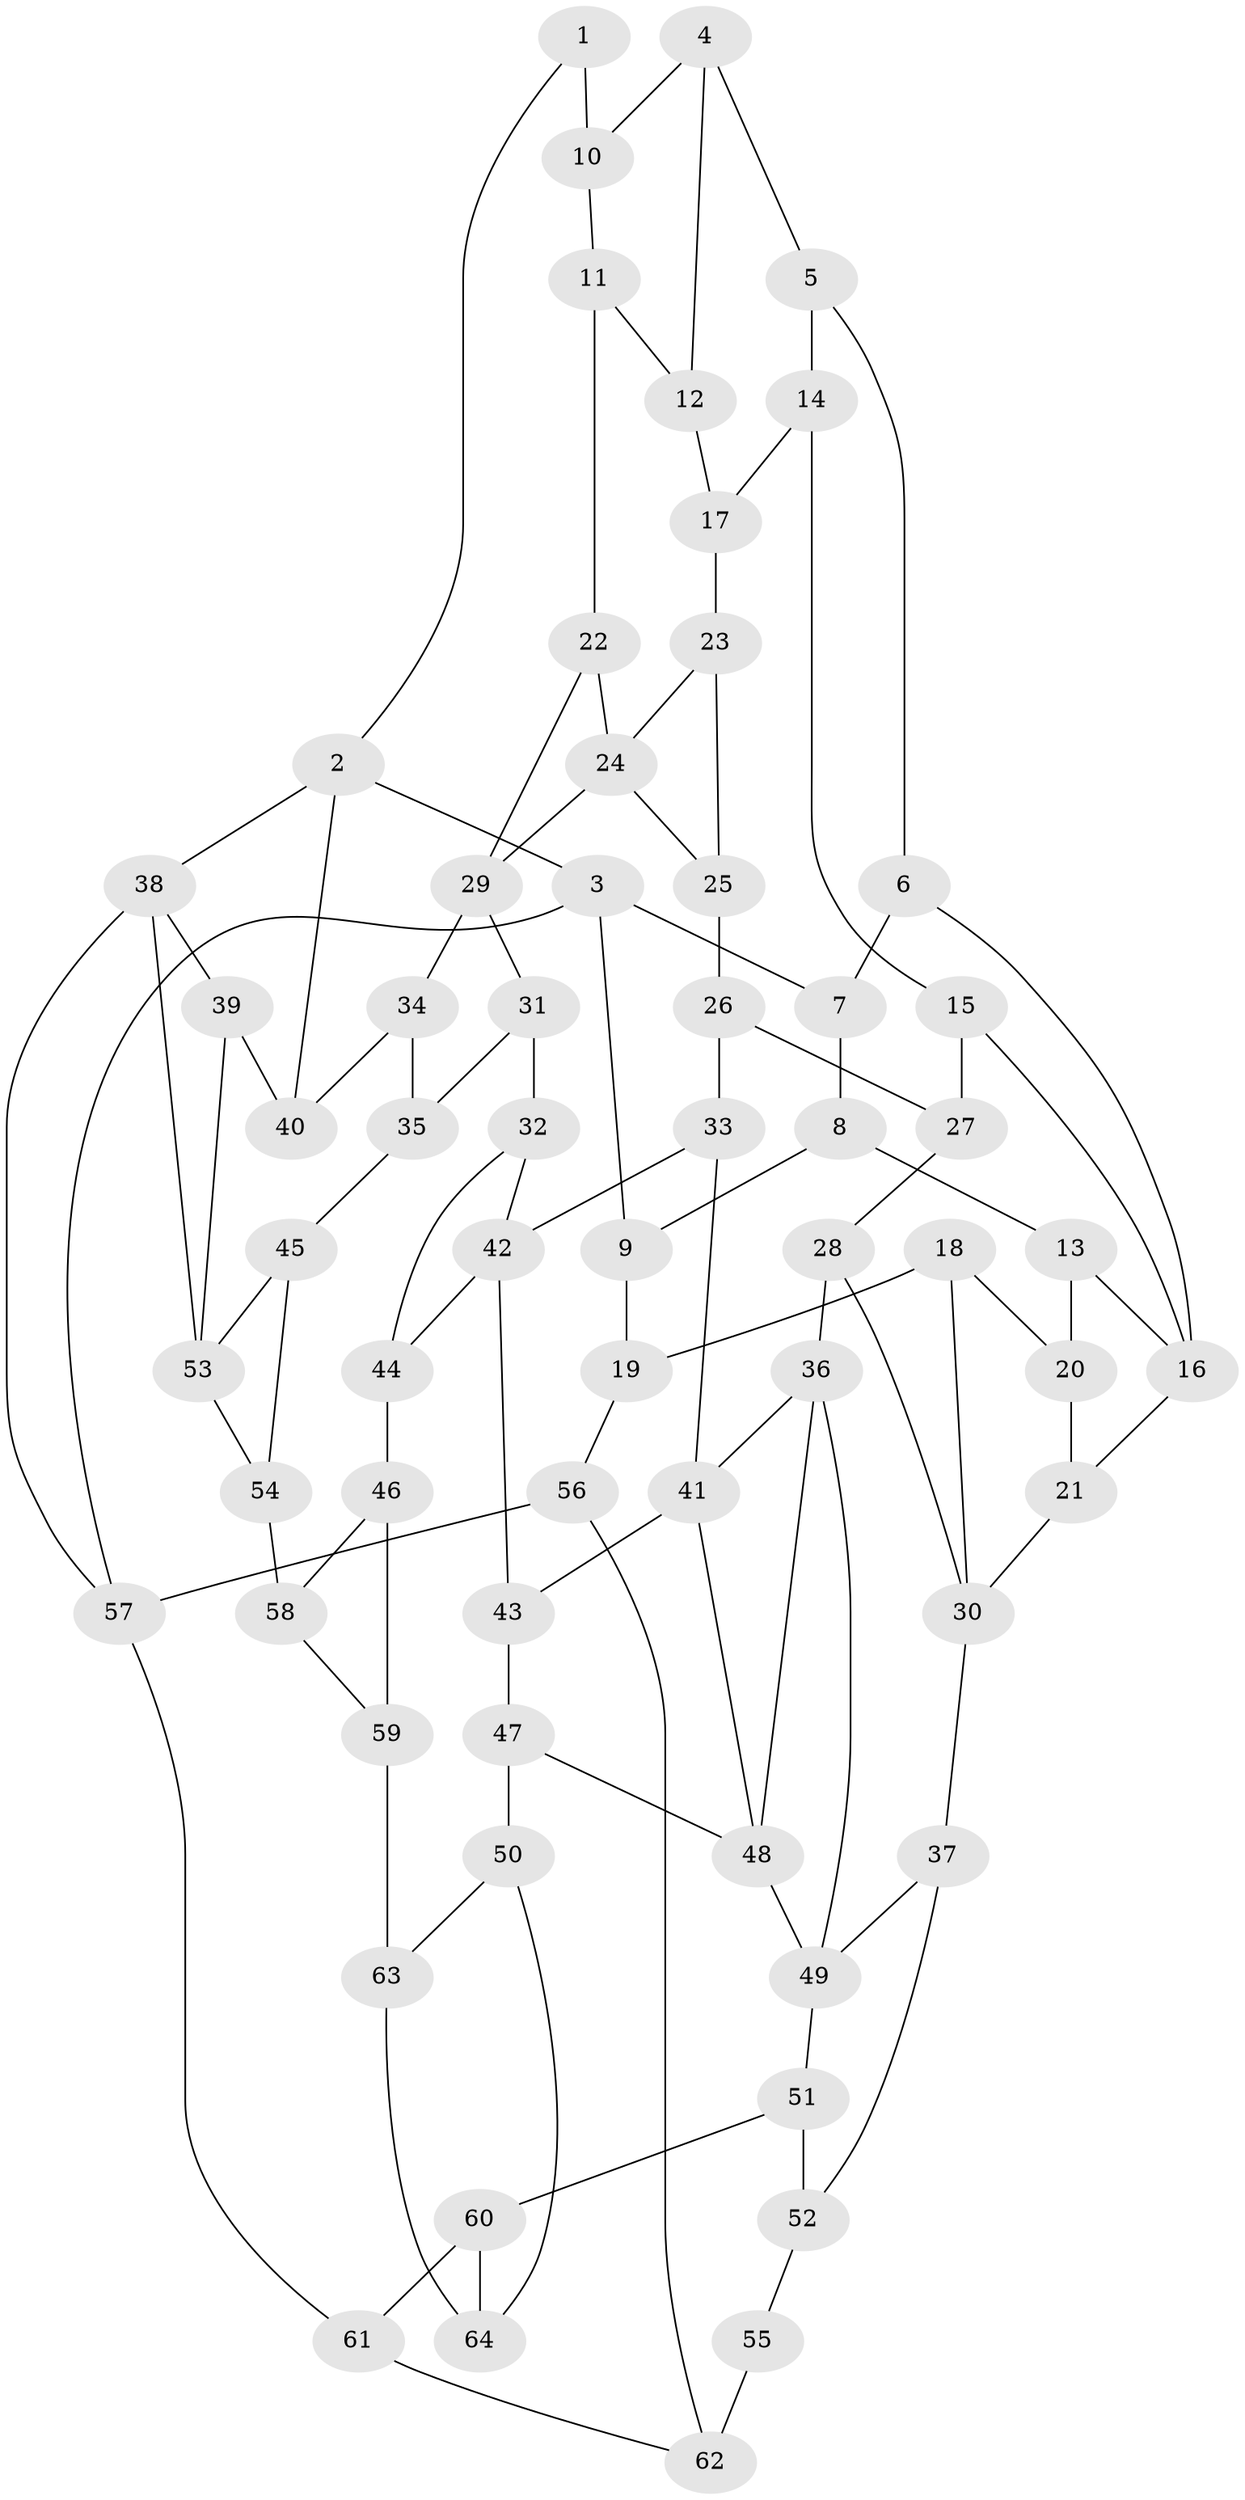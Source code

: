 // original degree distribution, {3: 0.022222222222222223, 6: 0.2222222222222222, 5: 0.5111111111111111, 4: 0.24444444444444444}
// Generated by graph-tools (version 1.1) at 2025/38/03/04/25 23:38:23]
// undirected, 64 vertices, 102 edges
graph export_dot {
  node [color=gray90,style=filled];
  1;
  2;
  3;
  4;
  5;
  6;
  7;
  8;
  9;
  10;
  11;
  12;
  13;
  14;
  15;
  16;
  17;
  18;
  19;
  20;
  21;
  22;
  23;
  24;
  25;
  26;
  27;
  28;
  29;
  30;
  31;
  32;
  33;
  34;
  35;
  36;
  37;
  38;
  39;
  40;
  41;
  42;
  43;
  44;
  45;
  46;
  47;
  48;
  49;
  50;
  51;
  52;
  53;
  54;
  55;
  56;
  57;
  58;
  59;
  60;
  61;
  62;
  63;
  64;
  1 -- 2 [weight=1.0];
  1 -- 10 [weight=2.0];
  2 -- 3 [weight=1.0];
  2 -- 38 [weight=1.0];
  2 -- 40 [weight=1.0];
  3 -- 7 [weight=1.0];
  3 -- 9 [weight=1.0];
  3 -- 57 [weight=1.0];
  4 -- 5 [weight=1.0];
  4 -- 10 [weight=1.0];
  4 -- 12 [weight=1.0];
  5 -- 6 [weight=1.0];
  5 -- 14 [weight=1.0];
  6 -- 7 [weight=1.0];
  6 -- 16 [weight=1.0];
  7 -- 8 [weight=1.0];
  8 -- 9 [weight=1.0];
  8 -- 13 [weight=1.0];
  9 -- 19 [weight=1.0];
  10 -- 11 [weight=1.0];
  11 -- 12 [weight=1.0];
  11 -- 22 [weight=1.0];
  12 -- 17 [weight=1.0];
  13 -- 16 [weight=1.0];
  13 -- 20 [weight=2.0];
  14 -- 15 [weight=1.0];
  14 -- 17 [weight=1.0];
  15 -- 16 [weight=1.0];
  15 -- 27 [weight=1.0];
  16 -- 21 [weight=1.0];
  17 -- 23 [weight=2.0];
  18 -- 19 [weight=1.0];
  18 -- 20 [weight=1.0];
  18 -- 30 [weight=1.0];
  19 -- 56 [weight=1.0];
  20 -- 21 [weight=1.0];
  21 -- 30 [weight=1.0];
  22 -- 24 [weight=1.0];
  22 -- 29 [weight=1.0];
  23 -- 24 [weight=1.0];
  23 -- 25 [weight=1.0];
  24 -- 25 [weight=1.0];
  24 -- 29 [weight=1.0];
  25 -- 26 [weight=1.0];
  26 -- 27 [weight=1.0];
  26 -- 33 [weight=1.0];
  27 -- 28 [weight=1.0];
  28 -- 30 [weight=1.0];
  28 -- 36 [weight=1.0];
  29 -- 31 [weight=1.0];
  29 -- 34 [weight=1.0];
  30 -- 37 [weight=1.0];
  31 -- 32 [weight=1.0];
  31 -- 35 [weight=1.0];
  32 -- 42 [weight=1.0];
  32 -- 44 [weight=1.0];
  33 -- 41 [weight=1.0];
  33 -- 42 [weight=1.0];
  34 -- 35 [weight=1.0];
  34 -- 40 [weight=2.0];
  35 -- 45 [weight=1.0];
  36 -- 41 [weight=1.0];
  36 -- 48 [weight=1.0];
  36 -- 49 [weight=1.0];
  37 -- 49 [weight=1.0];
  37 -- 52 [weight=1.0];
  38 -- 39 [weight=1.0];
  38 -- 53 [weight=1.0];
  38 -- 57 [weight=1.0];
  39 -- 40 [weight=1.0];
  39 -- 53 [weight=1.0];
  41 -- 43 [weight=1.0];
  41 -- 48 [weight=1.0];
  42 -- 43 [weight=1.0];
  42 -- 44 [weight=1.0];
  43 -- 47 [weight=1.0];
  44 -- 46 [weight=1.0];
  45 -- 53 [weight=1.0];
  45 -- 54 [weight=1.0];
  46 -- 58 [weight=1.0];
  46 -- 59 [weight=1.0];
  47 -- 48 [weight=1.0];
  47 -- 50 [weight=1.0];
  48 -- 49 [weight=1.0];
  49 -- 51 [weight=1.0];
  50 -- 63 [weight=1.0];
  50 -- 64 [weight=1.0];
  51 -- 52 [weight=1.0];
  51 -- 60 [weight=1.0];
  52 -- 55 [weight=1.0];
  53 -- 54 [weight=1.0];
  54 -- 58 [weight=2.0];
  55 -- 62 [weight=2.0];
  56 -- 57 [weight=1.0];
  56 -- 62 [weight=1.0];
  57 -- 61 [weight=1.0];
  58 -- 59 [weight=1.0];
  59 -- 63 [weight=2.0];
  60 -- 61 [weight=1.0];
  60 -- 64 [weight=2.0];
  61 -- 62 [weight=1.0];
  63 -- 64 [weight=1.0];
}
